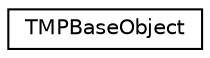 digraph "Graphical Class Hierarchy"
{
 // LATEX_PDF_SIZE
  edge [fontname="Helvetica",fontsize="10",labelfontname="Helvetica",labelfontsize="10"];
  node [fontname="Helvetica",fontsize="10",shape=record];
  rankdir="LR";
  Node0 [label="TMPBaseObject",height=0.2,width=0.4,color="black", fillcolor="white", style="filled",URL="$classTMPBaseObject.html",tooltip=" "];
}
